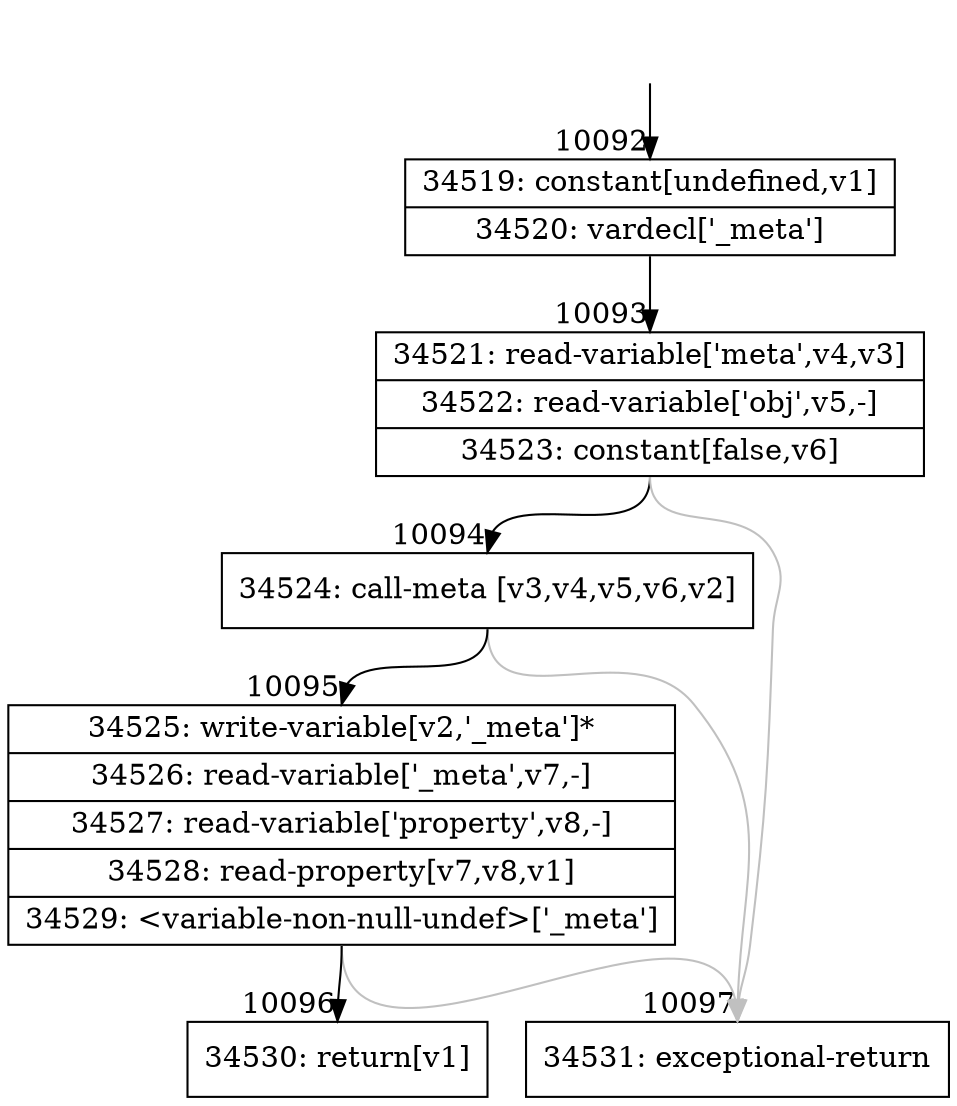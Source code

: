 digraph {
rankdir="TD"
BB_entry864[shape=none,label=""];
BB_entry864 -> BB10092 [tailport=s, headport=n, headlabel="    10092"]
BB10092 [shape=record label="{34519: constant[undefined,v1]|34520: vardecl['_meta']}" ] 
BB10092 -> BB10093 [tailport=s, headport=n, headlabel="      10093"]
BB10093 [shape=record label="{34521: read-variable['meta',v4,v3]|34522: read-variable['obj',v5,-]|34523: constant[false,v6]}" ] 
BB10093 -> BB10094 [tailport=s, headport=n, headlabel="      10094"]
BB10093 -> BB10097 [tailport=s, headport=n, color=gray, headlabel="      10097"]
BB10094 [shape=record label="{34524: call-meta [v3,v4,v5,v6,v2]}" ] 
BB10094 -> BB10095 [tailport=s, headport=n, headlabel="      10095"]
BB10094 -> BB10097 [tailport=s, headport=n, color=gray]
BB10095 [shape=record label="{34525: write-variable[v2,'_meta']*|34526: read-variable['_meta',v7,-]|34527: read-variable['property',v8,-]|34528: read-property[v7,v8,v1]|34529: \<variable-non-null-undef\>['_meta']}" ] 
BB10095 -> BB10096 [tailport=s, headport=n, headlabel="      10096"]
BB10095 -> BB10097 [tailport=s, headport=n, color=gray]
BB10096 [shape=record label="{34530: return[v1]}" ] 
BB10097 [shape=record label="{34531: exceptional-return}" ] 
//#$~ 18193
}

